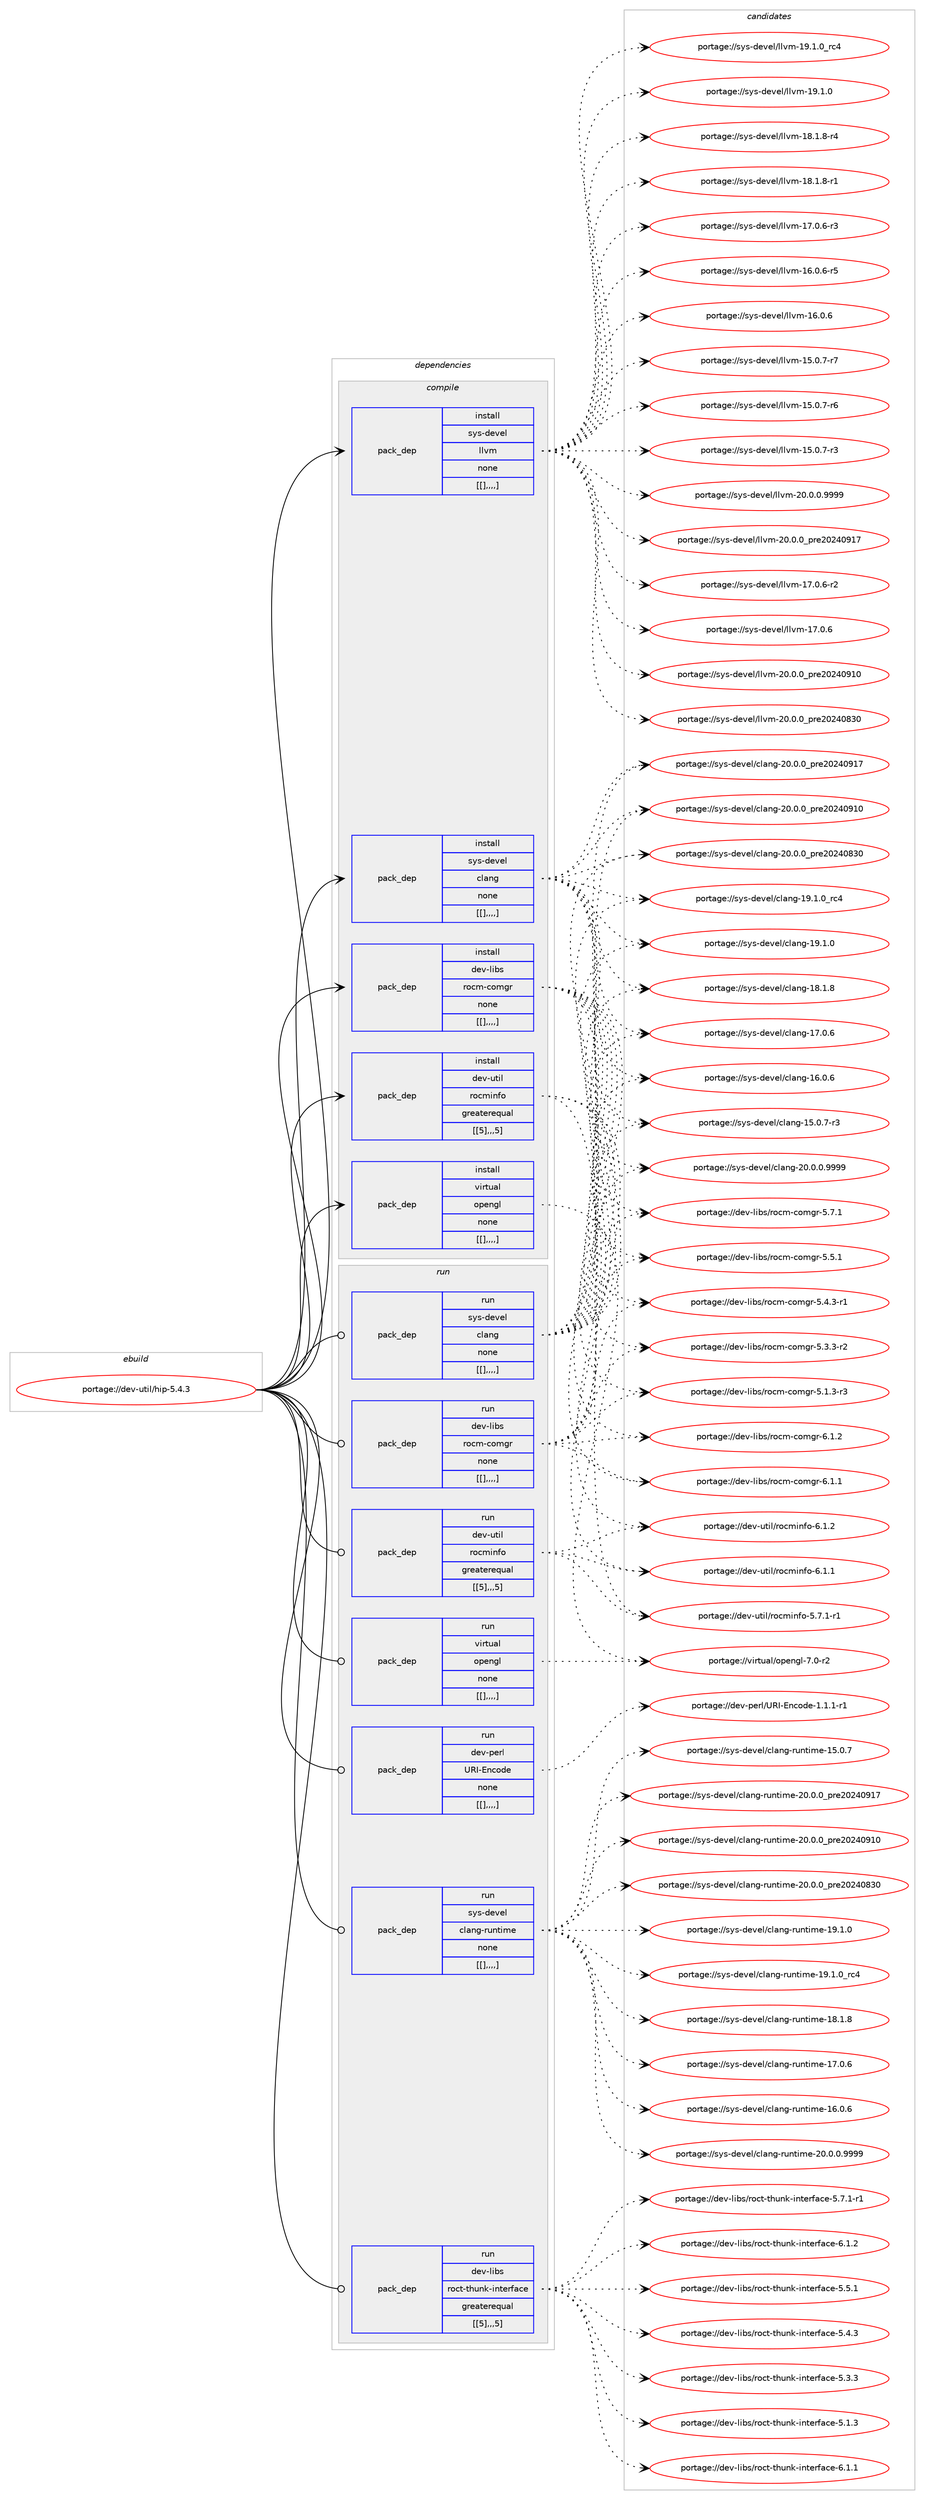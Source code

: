 digraph prolog {

# *************
# Graph options
# *************

newrank=true;
concentrate=true;
compound=true;
graph [rankdir=LR,fontname=Helvetica,fontsize=10,ranksep=1.5];#, ranksep=2.5, nodesep=0.2];
edge  [arrowhead=vee];
node  [fontname=Helvetica,fontsize=10];

# **********
# The ebuild
# **********

subgraph cluster_leftcol {
color=gray;
label=<<i>ebuild</i>>;
id [label="portage://dev-util/hip-5.4.3", color=red, width=4, href="../dev-util/hip-5.4.3.svg"];
}

# ****************
# The dependencies
# ****************

subgraph cluster_midcol {
color=gray;
label=<<i>dependencies</i>>;
subgraph cluster_compile {
fillcolor="#eeeeee";
style=filled;
label=<<i>compile</i>>;
subgraph pack155838 {
dependency220556 [label=<<TABLE BORDER="0" CELLBORDER="1" CELLSPACING="0" CELLPADDING="4" WIDTH="220"><TR><TD ROWSPAN="6" CELLPADDING="30">pack_dep</TD></TR><TR><TD WIDTH="110">install</TD></TR><TR><TD>dev-libs</TD></TR><TR><TD>rocm-comgr</TD></TR><TR><TD>none</TD></TR><TR><TD>[[],,,,]</TD></TR></TABLE>>, shape=none, color=blue];
}
id:e -> dependency220556:w [weight=20,style="solid",arrowhead="vee"];
subgraph pack155839 {
dependency220557 [label=<<TABLE BORDER="0" CELLBORDER="1" CELLSPACING="0" CELLPADDING="4" WIDTH="220"><TR><TD ROWSPAN="6" CELLPADDING="30">pack_dep</TD></TR><TR><TD WIDTH="110">install</TD></TR><TR><TD>dev-util</TD></TR><TR><TD>rocminfo</TD></TR><TR><TD>greaterequal</TD></TR><TR><TD>[[5],,,5]</TD></TR></TABLE>>, shape=none, color=blue];
}
id:e -> dependency220557:w [weight=20,style="solid",arrowhead="vee"];
subgraph pack155840 {
dependency220558 [label=<<TABLE BORDER="0" CELLBORDER="1" CELLSPACING="0" CELLPADDING="4" WIDTH="220"><TR><TD ROWSPAN="6" CELLPADDING="30">pack_dep</TD></TR><TR><TD WIDTH="110">install</TD></TR><TR><TD>sys-devel</TD></TR><TR><TD>clang</TD></TR><TR><TD>none</TD></TR><TR><TD>[[],,,,]</TD></TR></TABLE>>, shape=none, color=blue];
}
id:e -> dependency220558:w [weight=20,style="solid",arrowhead="vee"];
subgraph pack155841 {
dependency220559 [label=<<TABLE BORDER="0" CELLBORDER="1" CELLSPACING="0" CELLPADDING="4" WIDTH="220"><TR><TD ROWSPAN="6" CELLPADDING="30">pack_dep</TD></TR><TR><TD WIDTH="110">install</TD></TR><TR><TD>virtual</TD></TR><TR><TD>opengl</TD></TR><TR><TD>none</TD></TR><TR><TD>[[],,,,]</TD></TR></TABLE>>, shape=none, color=blue];
}
id:e -> dependency220559:w [weight=20,style="solid",arrowhead="vee"];
subgraph pack155842 {
dependency220560 [label=<<TABLE BORDER="0" CELLBORDER="1" CELLSPACING="0" CELLPADDING="4" WIDTH="220"><TR><TD ROWSPAN="6" CELLPADDING="30">pack_dep</TD></TR><TR><TD WIDTH="110">install</TD></TR><TR><TD>sys-devel</TD></TR><TR><TD>llvm</TD></TR><TR><TD>none</TD></TR><TR><TD>[[],,,,]</TD></TR></TABLE>>, shape=none, color=blue];
}
id:e -> dependency220560:w [weight=20,style="solid",arrowhead="vee"];
}
subgraph cluster_compileandrun {
fillcolor="#eeeeee";
style=filled;
label=<<i>compile and run</i>>;
}
subgraph cluster_run {
fillcolor="#eeeeee";
style=filled;
label=<<i>run</i>>;
subgraph pack155843 {
dependency220561 [label=<<TABLE BORDER="0" CELLBORDER="1" CELLSPACING="0" CELLPADDING="4" WIDTH="220"><TR><TD ROWSPAN="6" CELLPADDING="30">pack_dep</TD></TR><TR><TD WIDTH="110">run</TD></TR><TR><TD>dev-libs</TD></TR><TR><TD>rocm-comgr</TD></TR><TR><TD>none</TD></TR><TR><TD>[[],,,,]</TD></TR></TABLE>>, shape=none, color=blue];
}
id:e -> dependency220561:w [weight=20,style="solid",arrowhead="odot"];
subgraph pack155844 {
dependency220562 [label=<<TABLE BORDER="0" CELLBORDER="1" CELLSPACING="0" CELLPADDING="4" WIDTH="220"><TR><TD ROWSPAN="6" CELLPADDING="30">pack_dep</TD></TR><TR><TD WIDTH="110">run</TD></TR><TR><TD>dev-libs</TD></TR><TR><TD>roct-thunk-interface</TD></TR><TR><TD>greaterequal</TD></TR><TR><TD>[[5],,,5]</TD></TR></TABLE>>, shape=none, color=blue];
}
id:e -> dependency220562:w [weight=20,style="solid",arrowhead="odot"];
subgraph pack155845 {
dependency220563 [label=<<TABLE BORDER="0" CELLBORDER="1" CELLSPACING="0" CELLPADDING="4" WIDTH="220"><TR><TD ROWSPAN="6" CELLPADDING="30">pack_dep</TD></TR><TR><TD WIDTH="110">run</TD></TR><TR><TD>dev-perl</TD></TR><TR><TD>URI-Encode</TD></TR><TR><TD>none</TD></TR><TR><TD>[[],,,,]</TD></TR></TABLE>>, shape=none, color=blue];
}
id:e -> dependency220563:w [weight=20,style="solid",arrowhead="odot"];
subgraph pack155846 {
dependency220564 [label=<<TABLE BORDER="0" CELLBORDER="1" CELLSPACING="0" CELLPADDING="4" WIDTH="220"><TR><TD ROWSPAN="6" CELLPADDING="30">pack_dep</TD></TR><TR><TD WIDTH="110">run</TD></TR><TR><TD>dev-util</TD></TR><TR><TD>rocminfo</TD></TR><TR><TD>greaterequal</TD></TR><TR><TD>[[5],,,5]</TD></TR></TABLE>>, shape=none, color=blue];
}
id:e -> dependency220564:w [weight=20,style="solid",arrowhead="odot"];
subgraph pack155847 {
dependency220565 [label=<<TABLE BORDER="0" CELLBORDER="1" CELLSPACING="0" CELLPADDING="4" WIDTH="220"><TR><TD ROWSPAN="6" CELLPADDING="30">pack_dep</TD></TR><TR><TD WIDTH="110">run</TD></TR><TR><TD>sys-devel</TD></TR><TR><TD>clang</TD></TR><TR><TD>none</TD></TR><TR><TD>[[],,,,]</TD></TR></TABLE>>, shape=none, color=blue];
}
id:e -> dependency220565:w [weight=20,style="solid",arrowhead="odot"];
subgraph pack155848 {
dependency220566 [label=<<TABLE BORDER="0" CELLBORDER="1" CELLSPACING="0" CELLPADDING="4" WIDTH="220"><TR><TD ROWSPAN="6" CELLPADDING="30">pack_dep</TD></TR><TR><TD WIDTH="110">run</TD></TR><TR><TD>sys-devel</TD></TR><TR><TD>clang-runtime</TD></TR><TR><TD>none</TD></TR><TR><TD>[[],,,,]</TD></TR></TABLE>>, shape=none, color=blue];
}
id:e -> dependency220566:w [weight=20,style="solid",arrowhead="odot"];
subgraph pack155849 {
dependency220567 [label=<<TABLE BORDER="0" CELLBORDER="1" CELLSPACING="0" CELLPADDING="4" WIDTH="220"><TR><TD ROWSPAN="6" CELLPADDING="30">pack_dep</TD></TR><TR><TD WIDTH="110">run</TD></TR><TR><TD>virtual</TD></TR><TR><TD>opengl</TD></TR><TR><TD>none</TD></TR><TR><TD>[[],,,,]</TD></TR></TABLE>>, shape=none, color=blue];
}
id:e -> dependency220567:w [weight=20,style="solid",arrowhead="odot"];
}
}

# **************
# The candidates
# **************

subgraph cluster_choices {
rank=same;
color=gray;
label=<<i>candidates</i>>;

subgraph choice155838 {
color=black;
nodesep=1;
choice100101118451081059811547114111991094599111109103114455446494650 [label="portage://dev-libs/rocm-comgr-6.1.2", color=red, width=4,href="../dev-libs/rocm-comgr-6.1.2.svg"];
choice100101118451081059811547114111991094599111109103114455446494649 [label="portage://dev-libs/rocm-comgr-6.1.1", color=red, width=4,href="../dev-libs/rocm-comgr-6.1.1.svg"];
choice100101118451081059811547114111991094599111109103114455346554649 [label="portage://dev-libs/rocm-comgr-5.7.1", color=red, width=4,href="../dev-libs/rocm-comgr-5.7.1.svg"];
choice100101118451081059811547114111991094599111109103114455346534649 [label="portage://dev-libs/rocm-comgr-5.5.1", color=red, width=4,href="../dev-libs/rocm-comgr-5.5.1.svg"];
choice1001011184510810598115471141119910945991111091031144553465246514511449 [label="portage://dev-libs/rocm-comgr-5.4.3-r1", color=red, width=4,href="../dev-libs/rocm-comgr-5.4.3-r1.svg"];
choice1001011184510810598115471141119910945991111091031144553465146514511450 [label="portage://dev-libs/rocm-comgr-5.3.3-r2", color=red, width=4,href="../dev-libs/rocm-comgr-5.3.3-r2.svg"];
choice1001011184510810598115471141119910945991111091031144553464946514511451 [label="portage://dev-libs/rocm-comgr-5.1.3-r3", color=red, width=4,href="../dev-libs/rocm-comgr-5.1.3-r3.svg"];
dependency220556:e -> choice100101118451081059811547114111991094599111109103114455446494650:w [style=dotted,weight="100"];
dependency220556:e -> choice100101118451081059811547114111991094599111109103114455446494649:w [style=dotted,weight="100"];
dependency220556:e -> choice100101118451081059811547114111991094599111109103114455346554649:w [style=dotted,weight="100"];
dependency220556:e -> choice100101118451081059811547114111991094599111109103114455346534649:w [style=dotted,weight="100"];
dependency220556:e -> choice1001011184510810598115471141119910945991111091031144553465246514511449:w [style=dotted,weight="100"];
dependency220556:e -> choice1001011184510810598115471141119910945991111091031144553465146514511450:w [style=dotted,weight="100"];
dependency220556:e -> choice1001011184510810598115471141119910945991111091031144553464946514511451:w [style=dotted,weight="100"];
}
subgraph choice155839 {
color=black;
nodesep=1;
choice100101118451171161051084711411199109105110102111455446494650 [label="portage://dev-util/rocminfo-6.1.2", color=red, width=4,href="../dev-util/rocminfo-6.1.2.svg"];
choice100101118451171161051084711411199109105110102111455446494649 [label="portage://dev-util/rocminfo-6.1.1", color=red, width=4,href="../dev-util/rocminfo-6.1.1.svg"];
choice1001011184511711610510847114111991091051101021114553465546494511449 [label="portage://dev-util/rocminfo-5.7.1-r1", color=red, width=4,href="../dev-util/rocminfo-5.7.1-r1.svg"];
dependency220557:e -> choice100101118451171161051084711411199109105110102111455446494650:w [style=dotted,weight="100"];
dependency220557:e -> choice100101118451171161051084711411199109105110102111455446494649:w [style=dotted,weight="100"];
dependency220557:e -> choice1001011184511711610510847114111991091051101021114553465546494511449:w [style=dotted,weight="100"];
}
subgraph choice155840 {
color=black;
nodesep=1;
choice11512111545100101118101108479910897110103455048464846484657575757 [label="portage://sys-devel/clang-20.0.0.9999", color=red, width=4,href="../sys-devel/clang-20.0.0.9999.svg"];
choice1151211154510010111810110847991089711010345504846484648951121141015048505248574955 [label="portage://sys-devel/clang-20.0.0_pre20240917", color=red, width=4,href="../sys-devel/clang-20.0.0_pre20240917.svg"];
choice1151211154510010111810110847991089711010345504846484648951121141015048505248574948 [label="portage://sys-devel/clang-20.0.0_pre20240910", color=red, width=4,href="../sys-devel/clang-20.0.0_pre20240910.svg"];
choice1151211154510010111810110847991089711010345504846484648951121141015048505248565148 [label="portage://sys-devel/clang-20.0.0_pre20240830", color=red, width=4,href="../sys-devel/clang-20.0.0_pre20240830.svg"];
choice1151211154510010111810110847991089711010345495746494648951149952 [label="portage://sys-devel/clang-19.1.0_rc4", color=red, width=4,href="../sys-devel/clang-19.1.0_rc4.svg"];
choice1151211154510010111810110847991089711010345495746494648 [label="portage://sys-devel/clang-19.1.0", color=red, width=4,href="../sys-devel/clang-19.1.0.svg"];
choice1151211154510010111810110847991089711010345495646494656 [label="portage://sys-devel/clang-18.1.8", color=red, width=4,href="../sys-devel/clang-18.1.8.svg"];
choice1151211154510010111810110847991089711010345495546484654 [label="portage://sys-devel/clang-17.0.6", color=red, width=4,href="../sys-devel/clang-17.0.6.svg"];
choice1151211154510010111810110847991089711010345495446484654 [label="portage://sys-devel/clang-16.0.6", color=red, width=4,href="../sys-devel/clang-16.0.6.svg"];
choice11512111545100101118101108479910897110103454953464846554511451 [label="portage://sys-devel/clang-15.0.7-r3", color=red, width=4,href="../sys-devel/clang-15.0.7-r3.svg"];
dependency220558:e -> choice11512111545100101118101108479910897110103455048464846484657575757:w [style=dotted,weight="100"];
dependency220558:e -> choice1151211154510010111810110847991089711010345504846484648951121141015048505248574955:w [style=dotted,weight="100"];
dependency220558:e -> choice1151211154510010111810110847991089711010345504846484648951121141015048505248574948:w [style=dotted,weight="100"];
dependency220558:e -> choice1151211154510010111810110847991089711010345504846484648951121141015048505248565148:w [style=dotted,weight="100"];
dependency220558:e -> choice1151211154510010111810110847991089711010345495746494648951149952:w [style=dotted,weight="100"];
dependency220558:e -> choice1151211154510010111810110847991089711010345495746494648:w [style=dotted,weight="100"];
dependency220558:e -> choice1151211154510010111810110847991089711010345495646494656:w [style=dotted,weight="100"];
dependency220558:e -> choice1151211154510010111810110847991089711010345495546484654:w [style=dotted,weight="100"];
dependency220558:e -> choice1151211154510010111810110847991089711010345495446484654:w [style=dotted,weight="100"];
dependency220558:e -> choice11512111545100101118101108479910897110103454953464846554511451:w [style=dotted,weight="100"];
}
subgraph choice155841 {
color=black;
nodesep=1;
choice1181051141161179710847111112101110103108455546484511450 [label="portage://virtual/opengl-7.0-r2", color=red, width=4,href="../virtual/opengl-7.0-r2.svg"];
dependency220559:e -> choice1181051141161179710847111112101110103108455546484511450:w [style=dotted,weight="100"];
}
subgraph choice155842 {
color=black;
nodesep=1;
choice1151211154510010111810110847108108118109455048464846484657575757 [label="portage://sys-devel/llvm-20.0.0.9999", color=red, width=4,href="../sys-devel/llvm-20.0.0.9999.svg"];
choice115121115451001011181011084710810811810945504846484648951121141015048505248574955 [label="portage://sys-devel/llvm-20.0.0_pre20240917", color=red, width=4,href="../sys-devel/llvm-20.0.0_pre20240917.svg"];
choice115121115451001011181011084710810811810945504846484648951121141015048505248574948 [label="portage://sys-devel/llvm-20.0.0_pre20240910", color=red, width=4,href="../sys-devel/llvm-20.0.0_pre20240910.svg"];
choice115121115451001011181011084710810811810945504846484648951121141015048505248565148 [label="portage://sys-devel/llvm-20.0.0_pre20240830", color=red, width=4,href="../sys-devel/llvm-20.0.0_pre20240830.svg"];
choice115121115451001011181011084710810811810945495746494648951149952 [label="portage://sys-devel/llvm-19.1.0_rc4", color=red, width=4,href="../sys-devel/llvm-19.1.0_rc4.svg"];
choice115121115451001011181011084710810811810945495746494648 [label="portage://sys-devel/llvm-19.1.0", color=red, width=4,href="../sys-devel/llvm-19.1.0.svg"];
choice1151211154510010111810110847108108118109454956464946564511452 [label="portage://sys-devel/llvm-18.1.8-r4", color=red, width=4,href="../sys-devel/llvm-18.1.8-r4.svg"];
choice1151211154510010111810110847108108118109454956464946564511449 [label="portage://sys-devel/llvm-18.1.8-r1", color=red, width=4,href="../sys-devel/llvm-18.1.8-r1.svg"];
choice1151211154510010111810110847108108118109454955464846544511451 [label="portage://sys-devel/llvm-17.0.6-r3", color=red, width=4,href="../sys-devel/llvm-17.0.6-r3.svg"];
choice1151211154510010111810110847108108118109454955464846544511450 [label="portage://sys-devel/llvm-17.0.6-r2", color=red, width=4,href="../sys-devel/llvm-17.0.6-r2.svg"];
choice115121115451001011181011084710810811810945495546484654 [label="portage://sys-devel/llvm-17.0.6", color=red, width=4,href="../sys-devel/llvm-17.0.6.svg"];
choice1151211154510010111810110847108108118109454954464846544511453 [label="portage://sys-devel/llvm-16.0.6-r5", color=red, width=4,href="../sys-devel/llvm-16.0.6-r5.svg"];
choice115121115451001011181011084710810811810945495446484654 [label="portage://sys-devel/llvm-16.0.6", color=red, width=4,href="../sys-devel/llvm-16.0.6.svg"];
choice1151211154510010111810110847108108118109454953464846554511455 [label="portage://sys-devel/llvm-15.0.7-r7", color=red, width=4,href="../sys-devel/llvm-15.0.7-r7.svg"];
choice1151211154510010111810110847108108118109454953464846554511454 [label="portage://sys-devel/llvm-15.0.7-r6", color=red, width=4,href="../sys-devel/llvm-15.0.7-r6.svg"];
choice1151211154510010111810110847108108118109454953464846554511451 [label="portage://sys-devel/llvm-15.0.7-r3", color=red, width=4,href="../sys-devel/llvm-15.0.7-r3.svg"];
dependency220560:e -> choice1151211154510010111810110847108108118109455048464846484657575757:w [style=dotted,weight="100"];
dependency220560:e -> choice115121115451001011181011084710810811810945504846484648951121141015048505248574955:w [style=dotted,weight="100"];
dependency220560:e -> choice115121115451001011181011084710810811810945504846484648951121141015048505248574948:w [style=dotted,weight="100"];
dependency220560:e -> choice115121115451001011181011084710810811810945504846484648951121141015048505248565148:w [style=dotted,weight="100"];
dependency220560:e -> choice115121115451001011181011084710810811810945495746494648951149952:w [style=dotted,weight="100"];
dependency220560:e -> choice115121115451001011181011084710810811810945495746494648:w [style=dotted,weight="100"];
dependency220560:e -> choice1151211154510010111810110847108108118109454956464946564511452:w [style=dotted,weight="100"];
dependency220560:e -> choice1151211154510010111810110847108108118109454956464946564511449:w [style=dotted,weight="100"];
dependency220560:e -> choice1151211154510010111810110847108108118109454955464846544511451:w [style=dotted,weight="100"];
dependency220560:e -> choice1151211154510010111810110847108108118109454955464846544511450:w [style=dotted,weight="100"];
dependency220560:e -> choice115121115451001011181011084710810811810945495546484654:w [style=dotted,weight="100"];
dependency220560:e -> choice1151211154510010111810110847108108118109454954464846544511453:w [style=dotted,weight="100"];
dependency220560:e -> choice115121115451001011181011084710810811810945495446484654:w [style=dotted,weight="100"];
dependency220560:e -> choice1151211154510010111810110847108108118109454953464846554511455:w [style=dotted,weight="100"];
dependency220560:e -> choice1151211154510010111810110847108108118109454953464846554511454:w [style=dotted,weight="100"];
dependency220560:e -> choice1151211154510010111810110847108108118109454953464846554511451:w [style=dotted,weight="100"];
}
subgraph choice155843 {
color=black;
nodesep=1;
choice100101118451081059811547114111991094599111109103114455446494650 [label="portage://dev-libs/rocm-comgr-6.1.2", color=red, width=4,href="../dev-libs/rocm-comgr-6.1.2.svg"];
choice100101118451081059811547114111991094599111109103114455446494649 [label="portage://dev-libs/rocm-comgr-6.1.1", color=red, width=4,href="../dev-libs/rocm-comgr-6.1.1.svg"];
choice100101118451081059811547114111991094599111109103114455346554649 [label="portage://dev-libs/rocm-comgr-5.7.1", color=red, width=4,href="../dev-libs/rocm-comgr-5.7.1.svg"];
choice100101118451081059811547114111991094599111109103114455346534649 [label="portage://dev-libs/rocm-comgr-5.5.1", color=red, width=4,href="../dev-libs/rocm-comgr-5.5.1.svg"];
choice1001011184510810598115471141119910945991111091031144553465246514511449 [label="portage://dev-libs/rocm-comgr-5.4.3-r1", color=red, width=4,href="../dev-libs/rocm-comgr-5.4.3-r1.svg"];
choice1001011184510810598115471141119910945991111091031144553465146514511450 [label="portage://dev-libs/rocm-comgr-5.3.3-r2", color=red, width=4,href="../dev-libs/rocm-comgr-5.3.3-r2.svg"];
choice1001011184510810598115471141119910945991111091031144553464946514511451 [label="portage://dev-libs/rocm-comgr-5.1.3-r3", color=red, width=4,href="../dev-libs/rocm-comgr-5.1.3-r3.svg"];
dependency220561:e -> choice100101118451081059811547114111991094599111109103114455446494650:w [style=dotted,weight="100"];
dependency220561:e -> choice100101118451081059811547114111991094599111109103114455446494649:w [style=dotted,weight="100"];
dependency220561:e -> choice100101118451081059811547114111991094599111109103114455346554649:w [style=dotted,weight="100"];
dependency220561:e -> choice100101118451081059811547114111991094599111109103114455346534649:w [style=dotted,weight="100"];
dependency220561:e -> choice1001011184510810598115471141119910945991111091031144553465246514511449:w [style=dotted,weight="100"];
dependency220561:e -> choice1001011184510810598115471141119910945991111091031144553465146514511450:w [style=dotted,weight="100"];
dependency220561:e -> choice1001011184510810598115471141119910945991111091031144553464946514511451:w [style=dotted,weight="100"];
}
subgraph choice155844 {
color=black;
nodesep=1;
choice1001011184510810598115471141119911645116104117110107451051101161011141029799101455446494650 [label="portage://dev-libs/roct-thunk-interface-6.1.2", color=red, width=4,href="../dev-libs/roct-thunk-interface-6.1.2.svg"];
choice1001011184510810598115471141119911645116104117110107451051101161011141029799101455446494649 [label="portage://dev-libs/roct-thunk-interface-6.1.1", color=red, width=4,href="../dev-libs/roct-thunk-interface-6.1.1.svg"];
choice10010111845108105981154711411199116451161041171101074510511011610111410297991014553465546494511449 [label="portage://dev-libs/roct-thunk-interface-5.7.1-r1", color=red, width=4,href="../dev-libs/roct-thunk-interface-5.7.1-r1.svg"];
choice1001011184510810598115471141119911645116104117110107451051101161011141029799101455346534649 [label="portage://dev-libs/roct-thunk-interface-5.5.1", color=red, width=4,href="../dev-libs/roct-thunk-interface-5.5.1.svg"];
choice1001011184510810598115471141119911645116104117110107451051101161011141029799101455346524651 [label="portage://dev-libs/roct-thunk-interface-5.4.3", color=red, width=4,href="../dev-libs/roct-thunk-interface-5.4.3.svg"];
choice1001011184510810598115471141119911645116104117110107451051101161011141029799101455346514651 [label="portage://dev-libs/roct-thunk-interface-5.3.3", color=red, width=4,href="../dev-libs/roct-thunk-interface-5.3.3.svg"];
choice1001011184510810598115471141119911645116104117110107451051101161011141029799101455346494651 [label="portage://dev-libs/roct-thunk-interface-5.1.3", color=red, width=4,href="../dev-libs/roct-thunk-interface-5.1.3.svg"];
dependency220562:e -> choice1001011184510810598115471141119911645116104117110107451051101161011141029799101455446494650:w [style=dotted,weight="100"];
dependency220562:e -> choice1001011184510810598115471141119911645116104117110107451051101161011141029799101455446494649:w [style=dotted,weight="100"];
dependency220562:e -> choice10010111845108105981154711411199116451161041171101074510511011610111410297991014553465546494511449:w [style=dotted,weight="100"];
dependency220562:e -> choice1001011184510810598115471141119911645116104117110107451051101161011141029799101455346534649:w [style=dotted,weight="100"];
dependency220562:e -> choice1001011184510810598115471141119911645116104117110107451051101161011141029799101455346524651:w [style=dotted,weight="100"];
dependency220562:e -> choice1001011184510810598115471141119911645116104117110107451051101161011141029799101455346514651:w [style=dotted,weight="100"];
dependency220562:e -> choice1001011184510810598115471141119911645116104117110107451051101161011141029799101455346494651:w [style=dotted,weight="100"];
}
subgraph choice155845 {
color=black;
nodesep=1;
choice10010111845112101114108478582734569110991111001014549464946494511449 [label="portage://dev-perl/URI-Encode-1.1.1-r1", color=red, width=4,href="../dev-perl/URI-Encode-1.1.1-r1.svg"];
dependency220563:e -> choice10010111845112101114108478582734569110991111001014549464946494511449:w [style=dotted,weight="100"];
}
subgraph choice155846 {
color=black;
nodesep=1;
choice100101118451171161051084711411199109105110102111455446494650 [label="portage://dev-util/rocminfo-6.1.2", color=red, width=4,href="../dev-util/rocminfo-6.1.2.svg"];
choice100101118451171161051084711411199109105110102111455446494649 [label="portage://dev-util/rocminfo-6.1.1", color=red, width=4,href="../dev-util/rocminfo-6.1.1.svg"];
choice1001011184511711610510847114111991091051101021114553465546494511449 [label="portage://dev-util/rocminfo-5.7.1-r1", color=red, width=4,href="../dev-util/rocminfo-5.7.1-r1.svg"];
dependency220564:e -> choice100101118451171161051084711411199109105110102111455446494650:w [style=dotted,weight="100"];
dependency220564:e -> choice100101118451171161051084711411199109105110102111455446494649:w [style=dotted,weight="100"];
dependency220564:e -> choice1001011184511711610510847114111991091051101021114553465546494511449:w [style=dotted,weight="100"];
}
subgraph choice155847 {
color=black;
nodesep=1;
choice11512111545100101118101108479910897110103455048464846484657575757 [label="portage://sys-devel/clang-20.0.0.9999", color=red, width=4,href="../sys-devel/clang-20.0.0.9999.svg"];
choice1151211154510010111810110847991089711010345504846484648951121141015048505248574955 [label="portage://sys-devel/clang-20.0.0_pre20240917", color=red, width=4,href="../sys-devel/clang-20.0.0_pre20240917.svg"];
choice1151211154510010111810110847991089711010345504846484648951121141015048505248574948 [label="portage://sys-devel/clang-20.0.0_pre20240910", color=red, width=4,href="../sys-devel/clang-20.0.0_pre20240910.svg"];
choice1151211154510010111810110847991089711010345504846484648951121141015048505248565148 [label="portage://sys-devel/clang-20.0.0_pre20240830", color=red, width=4,href="../sys-devel/clang-20.0.0_pre20240830.svg"];
choice1151211154510010111810110847991089711010345495746494648951149952 [label="portage://sys-devel/clang-19.1.0_rc4", color=red, width=4,href="../sys-devel/clang-19.1.0_rc4.svg"];
choice1151211154510010111810110847991089711010345495746494648 [label="portage://sys-devel/clang-19.1.0", color=red, width=4,href="../sys-devel/clang-19.1.0.svg"];
choice1151211154510010111810110847991089711010345495646494656 [label="portage://sys-devel/clang-18.1.8", color=red, width=4,href="../sys-devel/clang-18.1.8.svg"];
choice1151211154510010111810110847991089711010345495546484654 [label="portage://sys-devel/clang-17.0.6", color=red, width=4,href="../sys-devel/clang-17.0.6.svg"];
choice1151211154510010111810110847991089711010345495446484654 [label="portage://sys-devel/clang-16.0.6", color=red, width=4,href="../sys-devel/clang-16.0.6.svg"];
choice11512111545100101118101108479910897110103454953464846554511451 [label="portage://sys-devel/clang-15.0.7-r3", color=red, width=4,href="../sys-devel/clang-15.0.7-r3.svg"];
dependency220565:e -> choice11512111545100101118101108479910897110103455048464846484657575757:w [style=dotted,weight="100"];
dependency220565:e -> choice1151211154510010111810110847991089711010345504846484648951121141015048505248574955:w [style=dotted,weight="100"];
dependency220565:e -> choice1151211154510010111810110847991089711010345504846484648951121141015048505248574948:w [style=dotted,weight="100"];
dependency220565:e -> choice1151211154510010111810110847991089711010345504846484648951121141015048505248565148:w [style=dotted,weight="100"];
dependency220565:e -> choice1151211154510010111810110847991089711010345495746494648951149952:w [style=dotted,weight="100"];
dependency220565:e -> choice1151211154510010111810110847991089711010345495746494648:w [style=dotted,weight="100"];
dependency220565:e -> choice1151211154510010111810110847991089711010345495646494656:w [style=dotted,weight="100"];
dependency220565:e -> choice1151211154510010111810110847991089711010345495546484654:w [style=dotted,weight="100"];
dependency220565:e -> choice1151211154510010111810110847991089711010345495446484654:w [style=dotted,weight="100"];
dependency220565:e -> choice11512111545100101118101108479910897110103454953464846554511451:w [style=dotted,weight="100"];
}
subgraph choice155848 {
color=black;
nodesep=1;
choice1151211154510010111810110847991089711010345114117110116105109101455048464846484657575757 [label="portage://sys-devel/clang-runtime-20.0.0.9999", color=red, width=4,href="../sys-devel/clang-runtime-20.0.0.9999.svg"];
choice115121115451001011181011084799108971101034511411711011610510910145504846484648951121141015048505248574955 [label="portage://sys-devel/clang-runtime-20.0.0_pre20240917", color=red, width=4,href="../sys-devel/clang-runtime-20.0.0_pre20240917.svg"];
choice115121115451001011181011084799108971101034511411711011610510910145504846484648951121141015048505248574948 [label="portage://sys-devel/clang-runtime-20.0.0_pre20240910", color=red, width=4,href="../sys-devel/clang-runtime-20.0.0_pre20240910.svg"];
choice115121115451001011181011084799108971101034511411711011610510910145504846484648951121141015048505248565148 [label="portage://sys-devel/clang-runtime-20.0.0_pre20240830", color=red, width=4,href="../sys-devel/clang-runtime-20.0.0_pre20240830.svg"];
choice115121115451001011181011084799108971101034511411711011610510910145495746494648951149952 [label="portage://sys-devel/clang-runtime-19.1.0_rc4", color=red, width=4,href="../sys-devel/clang-runtime-19.1.0_rc4.svg"];
choice115121115451001011181011084799108971101034511411711011610510910145495746494648 [label="portage://sys-devel/clang-runtime-19.1.0", color=red, width=4,href="../sys-devel/clang-runtime-19.1.0.svg"];
choice115121115451001011181011084799108971101034511411711011610510910145495646494656 [label="portage://sys-devel/clang-runtime-18.1.8", color=red, width=4,href="../sys-devel/clang-runtime-18.1.8.svg"];
choice115121115451001011181011084799108971101034511411711011610510910145495546484654 [label="portage://sys-devel/clang-runtime-17.0.6", color=red, width=4,href="../sys-devel/clang-runtime-17.0.6.svg"];
choice115121115451001011181011084799108971101034511411711011610510910145495446484654 [label="portage://sys-devel/clang-runtime-16.0.6", color=red, width=4,href="../sys-devel/clang-runtime-16.0.6.svg"];
choice115121115451001011181011084799108971101034511411711011610510910145495346484655 [label="portage://sys-devel/clang-runtime-15.0.7", color=red, width=4,href="../sys-devel/clang-runtime-15.0.7.svg"];
dependency220566:e -> choice1151211154510010111810110847991089711010345114117110116105109101455048464846484657575757:w [style=dotted,weight="100"];
dependency220566:e -> choice115121115451001011181011084799108971101034511411711011610510910145504846484648951121141015048505248574955:w [style=dotted,weight="100"];
dependency220566:e -> choice115121115451001011181011084799108971101034511411711011610510910145504846484648951121141015048505248574948:w [style=dotted,weight="100"];
dependency220566:e -> choice115121115451001011181011084799108971101034511411711011610510910145504846484648951121141015048505248565148:w [style=dotted,weight="100"];
dependency220566:e -> choice115121115451001011181011084799108971101034511411711011610510910145495746494648951149952:w [style=dotted,weight="100"];
dependency220566:e -> choice115121115451001011181011084799108971101034511411711011610510910145495746494648:w [style=dotted,weight="100"];
dependency220566:e -> choice115121115451001011181011084799108971101034511411711011610510910145495646494656:w [style=dotted,weight="100"];
dependency220566:e -> choice115121115451001011181011084799108971101034511411711011610510910145495546484654:w [style=dotted,weight="100"];
dependency220566:e -> choice115121115451001011181011084799108971101034511411711011610510910145495446484654:w [style=dotted,weight="100"];
dependency220566:e -> choice115121115451001011181011084799108971101034511411711011610510910145495346484655:w [style=dotted,weight="100"];
}
subgraph choice155849 {
color=black;
nodesep=1;
choice1181051141161179710847111112101110103108455546484511450 [label="portage://virtual/opengl-7.0-r2", color=red, width=4,href="../virtual/opengl-7.0-r2.svg"];
dependency220567:e -> choice1181051141161179710847111112101110103108455546484511450:w [style=dotted,weight="100"];
}
}

}
